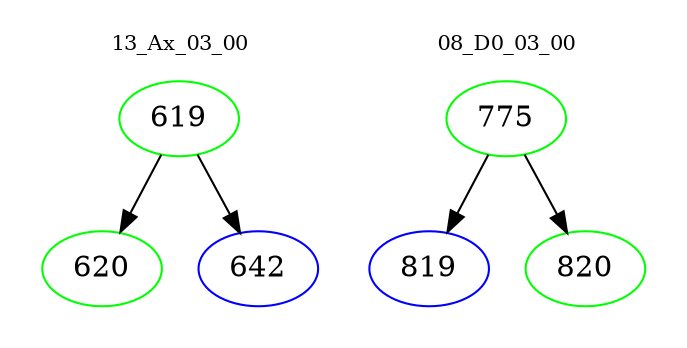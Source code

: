 digraph{
subgraph cluster_0 {
color = white
label = "13_Ax_03_00";
fontsize=10;
T0_619 [label="619", color="green"]
T0_619 -> T0_620 [color="black"]
T0_620 [label="620", color="green"]
T0_619 -> T0_642 [color="black"]
T0_642 [label="642", color="blue"]
}
subgraph cluster_1 {
color = white
label = "08_D0_03_00";
fontsize=10;
T1_775 [label="775", color="green"]
T1_775 -> T1_819 [color="black"]
T1_819 [label="819", color="blue"]
T1_775 -> T1_820 [color="black"]
T1_820 [label="820", color="green"]
}
}
